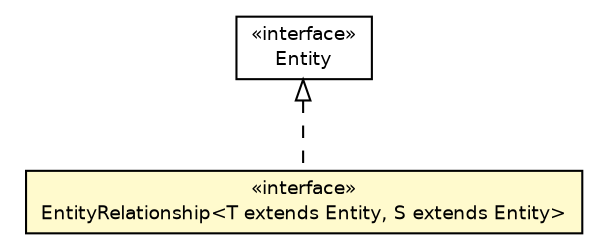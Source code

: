 #!/usr/local/bin/dot
#
# Class diagram 
# Generated by UMLGraph version R5_6 (http://www.umlgraph.org/)
#

digraph G {
	edge [fontname="Helvetica",fontsize=10,labelfontname="Helvetica",labelfontsize=10];
	node [fontname="Helvetica",fontsize=10,shape=plaintext];
	nodesep=0.25;
	ranksep=0.5;
	// net.ljcomputing.core.entity.EntityRelationship<T extends net.ljcomputing.core.entity.Entity, S extends net.ljcomputing.core.entity.Entity>
	c120 [label=<<table title="net.ljcomputing.core.entity.EntityRelationship" border="0" cellborder="1" cellspacing="0" cellpadding="2" port="p" bgcolor="lemonChiffon" href="./EntityRelationship.html">
		<tr><td><table border="0" cellspacing="0" cellpadding="1">
<tr><td align="center" balign="center"> &#171;interface&#187; </td></tr>
<tr><td align="center" balign="center"> EntityRelationship&lt;T extends Entity, S extends Entity&gt; </td></tr>
		</table></td></tr>
		</table>>, URL="./EntityRelationship.html", fontname="Helvetica", fontcolor="black", fontsize=9.0];
	// net.ljcomputing.core.entity.Entity
	c121 [label=<<table title="net.ljcomputing.core.entity.Entity" border="0" cellborder="1" cellspacing="0" cellpadding="2" port="p" href="./Entity.html">
		<tr><td><table border="0" cellspacing="0" cellpadding="1">
<tr><td align="center" balign="center"> &#171;interface&#187; </td></tr>
<tr><td align="center" balign="center"> Entity </td></tr>
		</table></td></tr>
		</table>>, URL="./Entity.html", fontname="Helvetica", fontcolor="black", fontsize=9.0];
	//net.ljcomputing.core.entity.EntityRelationship<T extends net.ljcomputing.core.entity.Entity, S extends net.ljcomputing.core.entity.Entity> implements net.ljcomputing.core.entity.Entity
	c121:p -> c120:p [dir=back,arrowtail=empty,style=dashed];
}

